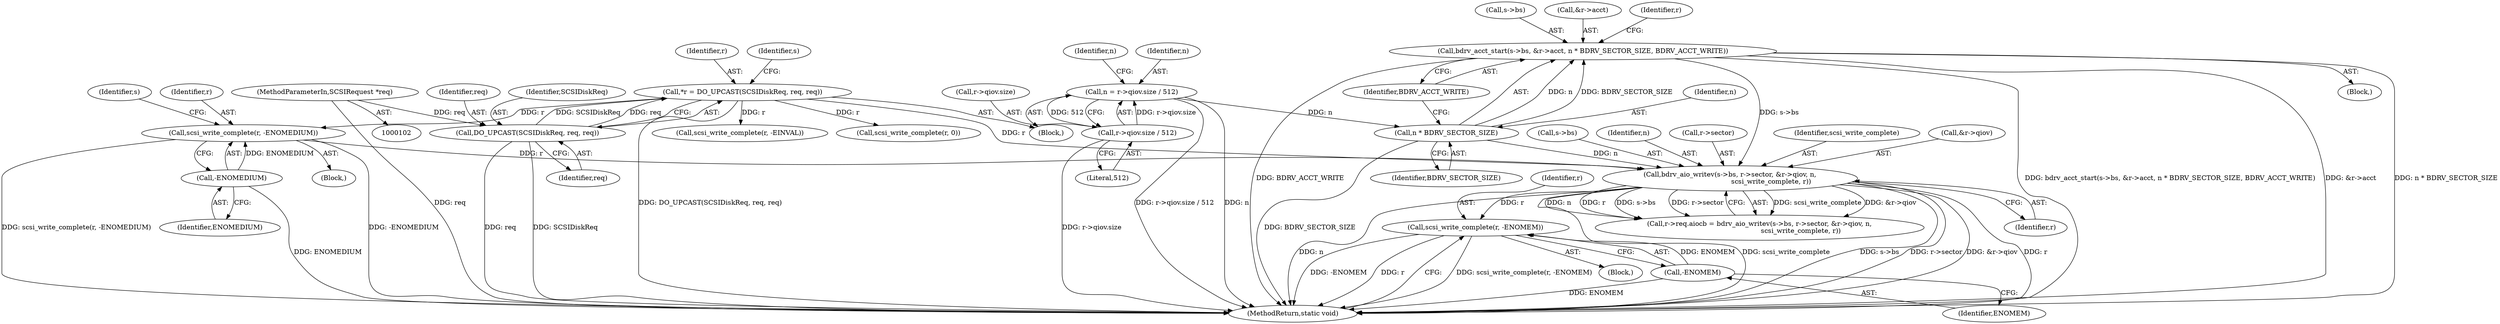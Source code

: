 digraph "0_qemu_103b40f51e4012b3b0ad20f615562a1806d7f49a_2@API" {
"1000212" [label="(Call,scsi_write_complete(r, -ENOMEM))"];
"1000189" [label="(Call,bdrv_aio_writev(s->bs, r->sector, &r->qiov, n,\n                                       scsi_write_complete, r))"];
"1000171" [label="(Call,bdrv_acct_start(s->bs, &r->acct, n * BDRV_SECTOR_SIZE, BDRV_ACCT_WRITE))"];
"1000179" [label="(Call,n * BDRV_SECTOR_SIZE)"];
"1000150" [label="(Call,n = r->qiov.size / 512)"];
"1000152" [label="(Call,r->qiov.size / 512)"];
"1000167" [label="(Call,scsi_write_complete(r, -ENOMEDIUM))"];
"1000106" [label="(Call,*r = DO_UPCAST(SCSIDiskReq, req, req))"];
"1000108" [label="(Call,DO_UPCAST(SCSIDiskReq, req, req))"];
"1000103" [label="(MethodParameterIn,SCSIRequest *req)"];
"1000169" [label="(Call,-ENOMEDIUM)"];
"1000214" [label="(Call,-ENOMEM)"];
"1000193" [label="(Call,r->sector)"];
"1000160" [label="(Identifier,n)"];
"1000104" [label="(Block,)"];
"1000153" [label="(Call,r->qiov.size)"];
"1000110" [label="(Identifier,req)"];
"1000151" [label="(Identifier,n)"];
"1000211" [label="(Block,)"];
"1000179" [label="(Call,n * BDRV_SECTOR_SIZE)"];
"1000107" [label="(Identifier,r)"];
"1000172" [label="(Call,s->bs)"];
"1000158" [label="(Literal,512)"];
"1000183" [label="(Call,r->req.aiocb = bdrv_aio_writev(s->bs, r->sector, &r->qiov, n,\n                                       scsi_write_complete, r))"];
"1000114" [label="(Identifier,s)"];
"1000145" [label="(Call,scsi_write_complete(r, -EINVAL))"];
"1000201" [label="(Identifier,scsi_write_complete)"];
"1000106" [label="(Call,*r = DO_UPCAST(SCSIDiskReq, req, req))"];
"1000218" [label="(Call,scsi_write_complete(r, 0))"];
"1000103" [label="(MethodParameterIn,SCSIRequest *req)"];
"1000221" [label="(MethodReturn,static void)"];
"1000180" [label="(Identifier,n)"];
"1000168" [label="(Identifier,r)"];
"1000196" [label="(Call,&r->qiov)"];
"1000171" [label="(Call,bdrv_acct_start(s->bs, &r->acct, n * BDRV_SECTOR_SIZE, BDRV_ACCT_WRITE))"];
"1000202" [label="(Identifier,r)"];
"1000169" [label="(Call,-ENOMEDIUM)"];
"1000175" [label="(Call,&r->acct)"];
"1000215" [label="(Identifier,ENOMEM)"];
"1000161" [label="(Block,)"];
"1000190" [label="(Call,s->bs)"];
"1000150" [label="(Call,n = r->qiov.size / 512)"];
"1000200" [label="(Identifier,n)"];
"1000111" [label="(Identifier,req)"];
"1000214" [label="(Call,-ENOMEM)"];
"1000212" [label="(Call,scsi_write_complete(r, -ENOMEM))"];
"1000181" [label="(Identifier,BDRV_SECTOR_SIZE)"];
"1000213" [label="(Identifier,r)"];
"1000109" [label="(Identifier,SCSIDiskReq)"];
"1000182" [label="(Identifier,BDRV_ACCT_WRITE)"];
"1000108" [label="(Call,DO_UPCAST(SCSIDiskReq, req, req))"];
"1000152" [label="(Call,r->qiov.size / 512)"];
"1000166" [label="(Block,)"];
"1000189" [label="(Call,bdrv_aio_writev(s->bs, r->sector, &r->qiov, n,\n                                       scsi_write_complete, r))"];
"1000186" [label="(Identifier,r)"];
"1000173" [label="(Identifier,s)"];
"1000170" [label="(Identifier,ENOMEDIUM)"];
"1000167" [label="(Call,scsi_write_complete(r, -ENOMEDIUM))"];
"1000212" -> "1000211"  [label="AST: "];
"1000212" -> "1000214"  [label="CFG: "];
"1000213" -> "1000212"  [label="AST: "];
"1000214" -> "1000212"  [label="AST: "];
"1000221" -> "1000212"  [label="CFG: "];
"1000212" -> "1000221"  [label="DDG: scsi_write_complete(r, -ENOMEM)"];
"1000212" -> "1000221"  [label="DDG: -ENOMEM"];
"1000212" -> "1000221"  [label="DDG: r"];
"1000189" -> "1000212"  [label="DDG: r"];
"1000214" -> "1000212"  [label="DDG: ENOMEM"];
"1000189" -> "1000183"  [label="AST: "];
"1000189" -> "1000202"  [label="CFG: "];
"1000190" -> "1000189"  [label="AST: "];
"1000193" -> "1000189"  [label="AST: "];
"1000196" -> "1000189"  [label="AST: "];
"1000200" -> "1000189"  [label="AST: "];
"1000201" -> "1000189"  [label="AST: "];
"1000202" -> "1000189"  [label="AST: "];
"1000183" -> "1000189"  [label="CFG: "];
"1000189" -> "1000221"  [label="DDG: n"];
"1000189" -> "1000221"  [label="DDG: scsi_write_complete"];
"1000189" -> "1000221"  [label="DDG: s->bs"];
"1000189" -> "1000221"  [label="DDG: r->sector"];
"1000189" -> "1000221"  [label="DDG: &r->qiov"];
"1000189" -> "1000221"  [label="DDG: r"];
"1000189" -> "1000183"  [label="DDG: scsi_write_complete"];
"1000189" -> "1000183"  [label="DDG: &r->qiov"];
"1000189" -> "1000183"  [label="DDG: n"];
"1000189" -> "1000183"  [label="DDG: r"];
"1000189" -> "1000183"  [label="DDG: s->bs"];
"1000189" -> "1000183"  [label="DDG: r->sector"];
"1000171" -> "1000189"  [label="DDG: s->bs"];
"1000179" -> "1000189"  [label="DDG: n"];
"1000167" -> "1000189"  [label="DDG: r"];
"1000106" -> "1000189"  [label="DDG: r"];
"1000171" -> "1000161"  [label="AST: "];
"1000171" -> "1000182"  [label="CFG: "];
"1000172" -> "1000171"  [label="AST: "];
"1000175" -> "1000171"  [label="AST: "];
"1000179" -> "1000171"  [label="AST: "];
"1000182" -> "1000171"  [label="AST: "];
"1000186" -> "1000171"  [label="CFG: "];
"1000171" -> "1000221"  [label="DDG: n * BDRV_SECTOR_SIZE"];
"1000171" -> "1000221"  [label="DDG: BDRV_ACCT_WRITE"];
"1000171" -> "1000221"  [label="DDG: bdrv_acct_start(s->bs, &r->acct, n * BDRV_SECTOR_SIZE, BDRV_ACCT_WRITE)"];
"1000171" -> "1000221"  [label="DDG: &r->acct"];
"1000179" -> "1000171"  [label="DDG: n"];
"1000179" -> "1000171"  [label="DDG: BDRV_SECTOR_SIZE"];
"1000179" -> "1000181"  [label="CFG: "];
"1000180" -> "1000179"  [label="AST: "];
"1000181" -> "1000179"  [label="AST: "];
"1000182" -> "1000179"  [label="CFG: "];
"1000179" -> "1000221"  [label="DDG: BDRV_SECTOR_SIZE"];
"1000150" -> "1000179"  [label="DDG: n"];
"1000150" -> "1000104"  [label="AST: "];
"1000150" -> "1000152"  [label="CFG: "];
"1000151" -> "1000150"  [label="AST: "];
"1000152" -> "1000150"  [label="AST: "];
"1000160" -> "1000150"  [label="CFG: "];
"1000150" -> "1000221"  [label="DDG: r->qiov.size / 512"];
"1000150" -> "1000221"  [label="DDG: n"];
"1000152" -> "1000150"  [label="DDG: r->qiov.size"];
"1000152" -> "1000150"  [label="DDG: 512"];
"1000152" -> "1000158"  [label="CFG: "];
"1000153" -> "1000152"  [label="AST: "];
"1000158" -> "1000152"  [label="AST: "];
"1000152" -> "1000221"  [label="DDG: r->qiov.size"];
"1000167" -> "1000166"  [label="AST: "];
"1000167" -> "1000169"  [label="CFG: "];
"1000168" -> "1000167"  [label="AST: "];
"1000169" -> "1000167"  [label="AST: "];
"1000173" -> "1000167"  [label="CFG: "];
"1000167" -> "1000221"  [label="DDG: -ENOMEDIUM"];
"1000167" -> "1000221"  [label="DDG: scsi_write_complete(r, -ENOMEDIUM)"];
"1000106" -> "1000167"  [label="DDG: r"];
"1000169" -> "1000167"  [label="DDG: ENOMEDIUM"];
"1000106" -> "1000104"  [label="AST: "];
"1000106" -> "1000108"  [label="CFG: "];
"1000107" -> "1000106"  [label="AST: "];
"1000108" -> "1000106"  [label="AST: "];
"1000114" -> "1000106"  [label="CFG: "];
"1000106" -> "1000221"  [label="DDG: DO_UPCAST(SCSIDiskReq, req, req)"];
"1000108" -> "1000106"  [label="DDG: SCSIDiskReq"];
"1000108" -> "1000106"  [label="DDG: req"];
"1000106" -> "1000145"  [label="DDG: r"];
"1000106" -> "1000218"  [label="DDG: r"];
"1000108" -> "1000111"  [label="CFG: "];
"1000109" -> "1000108"  [label="AST: "];
"1000110" -> "1000108"  [label="AST: "];
"1000111" -> "1000108"  [label="AST: "];
"1000108" -> "1000221"  [label="DDG: req"];
"1000108" -> "1000221"  [label="DDG: SCSIDiskReq"];
"1000103" -> "1000108"  [label="DDG: req"];
"1000103" -> "1000102"  [label="AST: "];
"1000103" -> "1000221"  [label="DDG: req"];
"1000169" -> "1000170"  [label="CFG: "];
"1000170" -> "1000169"  [label="AST: "];
"1000169" -> "1000221"  [label="DDG: ENOMEDIUM"];
"1000214" -> "1000215"  [label="CFG: "];
"1000215" -> "1000214"  [label="AST: "];
"1000214" -> "1000221"  [label="DDG: ENOMEM"];
}
